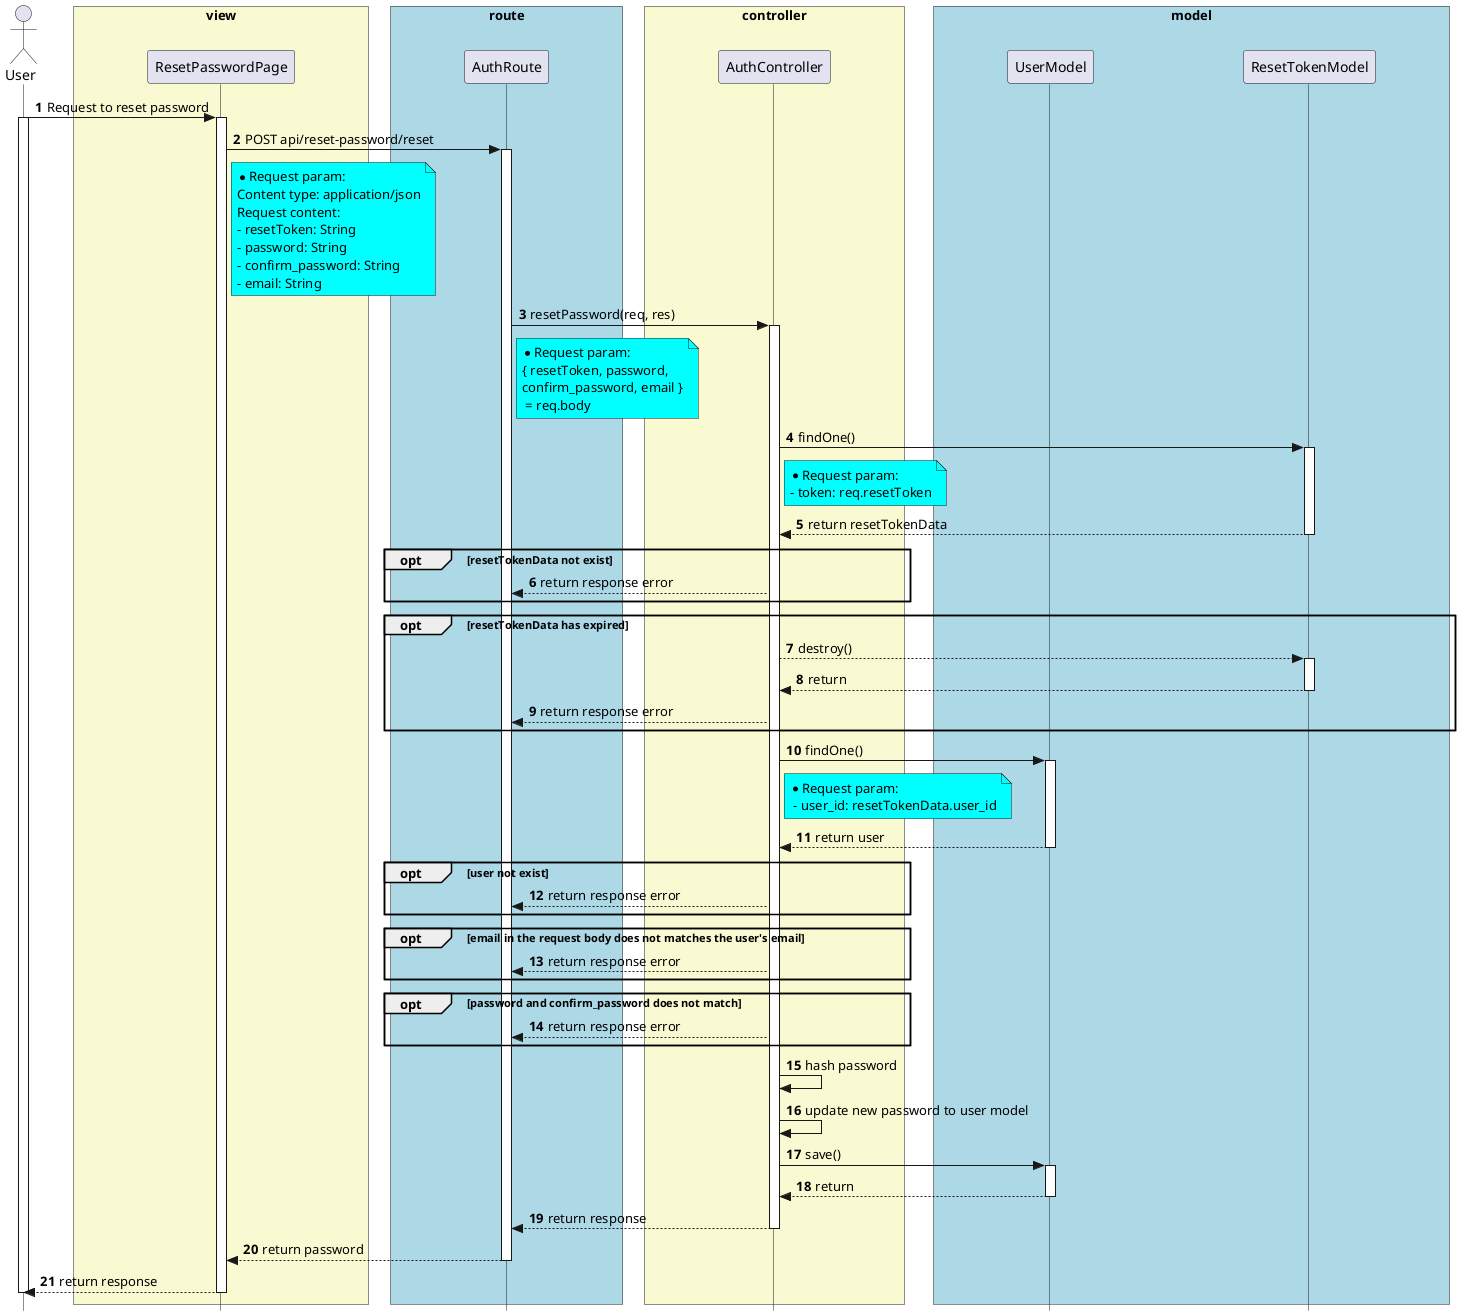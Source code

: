 @startuml


skinparam style strictuml

skinparam lifelineStrategy solid

skinparam ParticipantPadding 70

skinparam BoxPadding 10

autonumber

actor User as User

box "view" #LightGoldenRodYellow

participant ResetPasswordPage as ResetPasswordPage

end box


box "route" #lightBlue

participant AuthRoute as AuthRoute

end box


box "controller" #LightGoldenRodYellow
participant AuthController as AuthController

end box


box "model" #lightBlue
participant UserModel as UserModel
participant ResetTokenModel as ResetTokenModel

end box


User -> ResetPasswordPage: Request to reset password
activate User
activate ResetPasswordPage

ResetPasswordPage -> AuthRoute: POST api/reset-password/reset
activate AuthRoute

note right of ResetPasswordPage #Aqua
  * Request param:
  Content type: application/json
  Request content:
  - resetToken: String
  - password: String
  - confirm_password: String
  - email: String
end note

AuthRoute -> AuthController: resetPassword(req, res)
note right of AuthRoute #Aqua
  * Request param:
  { resetToken, password,
  confirm_password, email }
   = req.body
end note
activate AuthController

AuthController -> ResetTokenModel: findOne()
note right of AuthController #Aqua
  * Request param:
  - token: req.resetToken
end note

activate ResetTokenModel

ResetTokenModel --> AuthController: return resetTokenData
deactivate ResetTokenModel
opt resetTokenData not exist
  AuthController --> AuthRoute: return response error
end

opt resetTokenData has expired
  AuthController --> ResetTokenModel: destroy()
  activate ResetTokenModel
  ResetTokenModel --> AuthController: return
  deactivate ResetTokenModel
  AuthController --> AuthRoute: return response error
end

AuthController -> UserModel: findOne()
note right of AuthController #Aqua
* Request param:
 - user_id: resetTokenData.user_id
end note
activate UserModel
UserModel --> AuthController: return user
deactivate UserModel
opt user not exist
  AuthController --> AuthRoute: return response error
end

opt email in the request body does not matches the user's email
  AuthController --> AuthRoute: return response error
end

opt password and confirm_password does not match
  AuthController --> AuthRoute: return response error
end

AuthController -> AuthController: hash password
AuthController -> AuthController: update new password to user model

AuthController -> UserModel: save()

activate UserModel

UserModel --> AuthController: return 

deactivate UserModel

AuthController --> AuthRoute: return response

deactivate AuthController

AuthRoute --> ResetPasswordPage: return password

deactivate AuthRoute

ResetPasswordPage --> User: return response

deactivate ResetPasswordPage
deactivate User




@enduml
